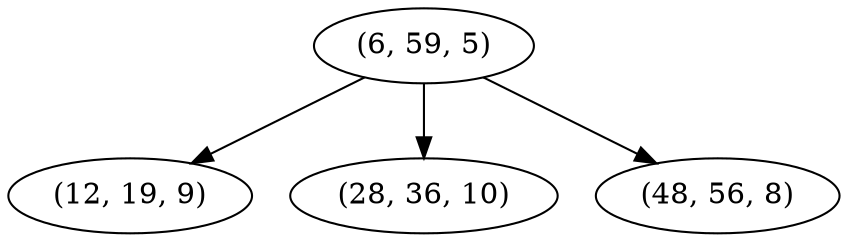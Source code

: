 digraph tree {
    "(6, 59, 5)";
    "(12, 19, 9)";
    "(28, 36, 10)";
    "(48, 56, 8)";
    "(6, 59, 5)" -> "(12, 19, 9)";
    "(6, 59, 5)" -> "(28, 36, 10)";
    "(6, 59, 5)" -> "(48, 56, 8)";
}
